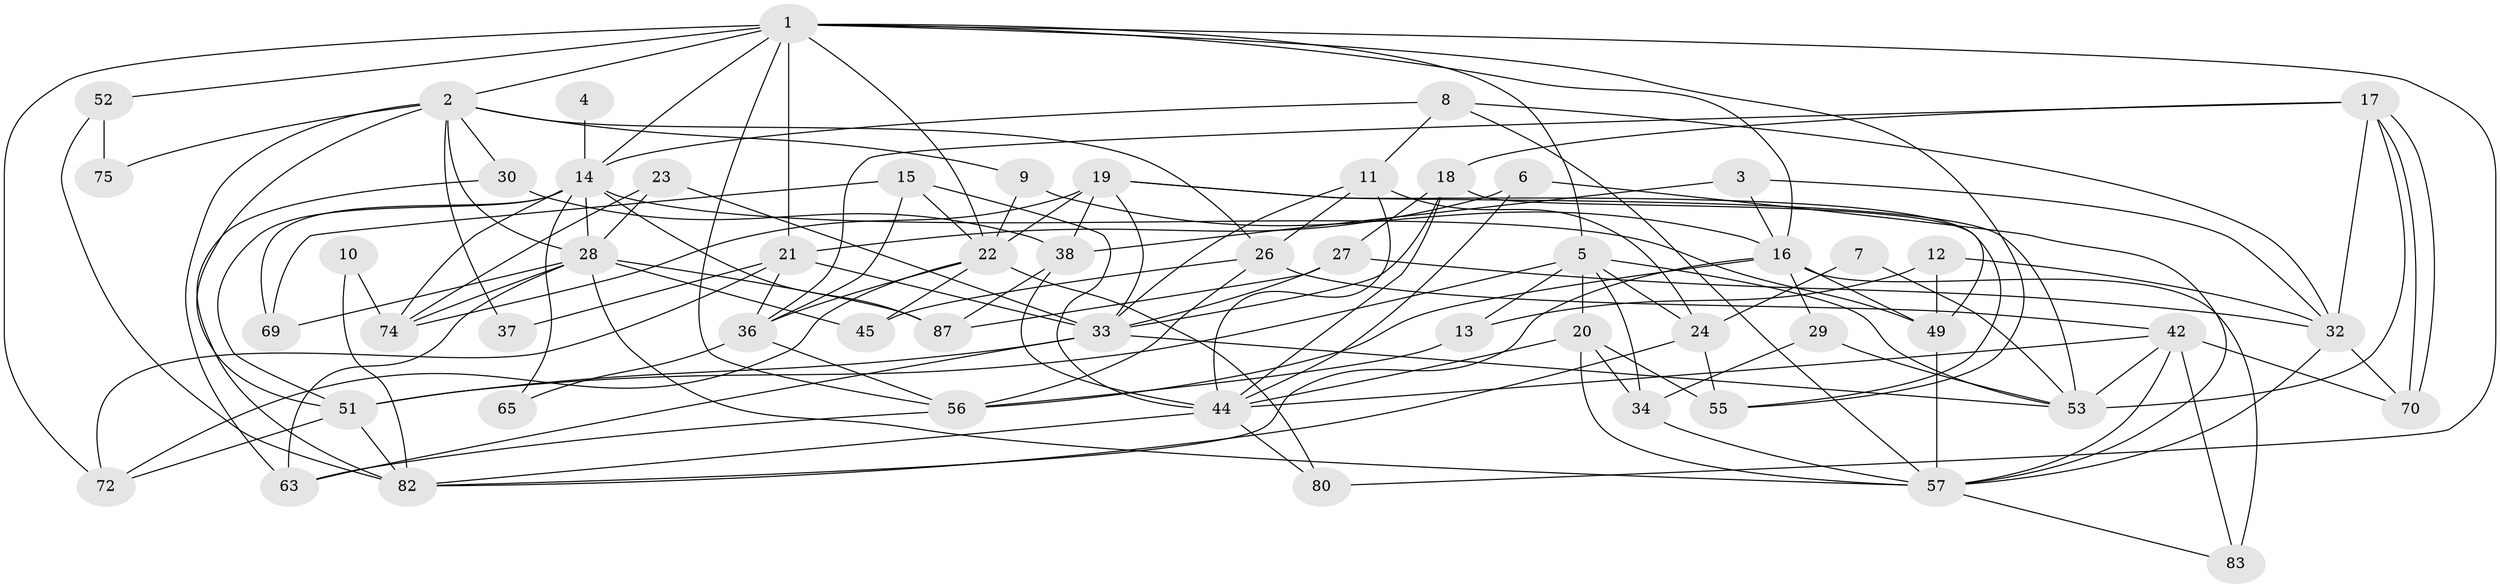 // Generated by graph-tools (version 1.1) at 2025/52/02/27/25 19:52:01]
// undirected, 56 vertices, 139 edges
graph export_dot {
graph [start="1"]
  node [color=gray90,style=filled];
  1 [super="+73"];
  2 [super="+59"];
  3;
  4;
  5 [super="+68"];
  6 [super="+41"];
  7;
  8 [super="+40"];
  9 [super="+35"];
  10;
  11 [super="+67"];
  12;
  13;
  14 [super="+43"];
  15 [super="+79"];
  16 [super="+48"];
  17;
  18;
  19 [super="+47"];
  20 [super="+61"];
  21 [super="+31"];
  22 [super="+25"];
  23;
  24 [super="+81"];
  26 [super="+46"];
  27;
  28 [super="+62"];
  29 [super="+39"];
  30;
  32 [super="+58"];
  33 [super="+64"];
  34 [super="+77"];
  36 [super="+88"];
  37;
  38 [super="+50"];
  42 [super="+71"];
  44 [super="+85"];
  45 [super="+78"];
  49 [super="+60"];
  51 [super="+54"];
  52;
  53 [super="+66"];
  55 [super="+76"];
  56 [super="+86"];
  57 [super="+84"];
  63;
  65;
  69;
  70;
  72;
  74;
  75;
  80;
  82;
  83;
  87;
  1 -- 2;
  1 -- 14;
  1 -- 52;
  1 -- 72;
  1 -- 56;
  1 -- 16;
  1 -- 80;
  1 -- 5;
  1 -- 21;
  1 -- 22;
  1 -- 55;
  2 -- 37;
  2 -- 26;
  2 -- 75;
  2 -- 28;
  2 -- 30;
  2 -- 63;
  2 -- 9;
  2 -- 51;
  3 -- 32;
  3 -- 16;
  3 -- 38;
  4 -- 14 [weight=2];
  5 -- 13;
  5 -- 20;
  5 -- 53;
  5 -- 24;
  5 -- 34;
  5 -- 51;
  6 -- 21;
  6 -- 44;
  6 -- 57;
  7 -- 24;
  7 -- 53;
  8 -- 57;
  8 -- 32;
  8 -- 11;
  8 -- 14;
  9 -- 16;
  9 -- 22;
  10 -- 82;
  10 -- 74;
  11 -- 24;
  11 -- 33;
  11 -- 26;
  11 -- 44;
  12 -- 49;
  12 -- 13;
  12 -- 32;
  13 -- 56;
  14 -- 28;
  14 -- 49;
  14 -- 51;
  14 -- 65;
  14 -- 69;
  14 -- 87;
  14 -- 74;
  15 -- 44;
  15 -- 36;
  15 -- 69;
  15 -- 22;
  16 -- 82;
  16 -- 83;
  16 -- 56;
  16 -- 49;
  16 -- 29;
  17 -- 18;
  17 -- 70;
  17 -- 70;
  17 -- 53;
  17 -- 32;
  17 -- 36;
  18 -- 27;
  18 -- 44;
  18 -- 49;
  18 -- 33;
  19 -- 22;
  19 -- 38 [weight=2];
  19 -- 55;
  19 -- 53;
  19 -- 33;
  19 -- 74;
  20 -- 44;
  20 -- 34;
  20 -- 57;
  20 -- 55;
  21 -- 37;
  21 -- 72;
  21 -- 33;
  21 -- 36;
  22 -- 36;
  22 -- 45;
  22 -- 72;
  22 -- 80;
  23 -- 74;
  23 -- 28;
  23 -- 33;
  24 -- 82;
  24 -- 55;
  26 -- 56;
  26 -- 42;
  26 -- 45;
  27 -- 87;
  27 -- 32;
  27 -- 33;
  28 -- 63;
  28 -- 69;
  28 -- 87;
  28 -- 57;
  28 -- 74;
  28 -- 45;
  29 -- 53;
  29 -- 34;
  30 -- 38;
  30 -- 82;
  32 -- 70;
  32 -- 57;
  33 -- 63;
  33 -- 53;
  33 -- 51;
  34 -- 57;
  36 -- 65;
  36 -- 56;
  38 -- 87 [weight=2];
  38 -- 44;
  42 -- 44;
  42 -- 83;
  42 -- 53;
  42 -- 70;
  42 -- 57;
  44 -- 80;
  44 -- 82;
  49 -- 57;
  51 -- 72;
  51 -- 82;
  52 -- 82;
  52 -- 75;
  56 -- 63;
  57 -- 83;
}

